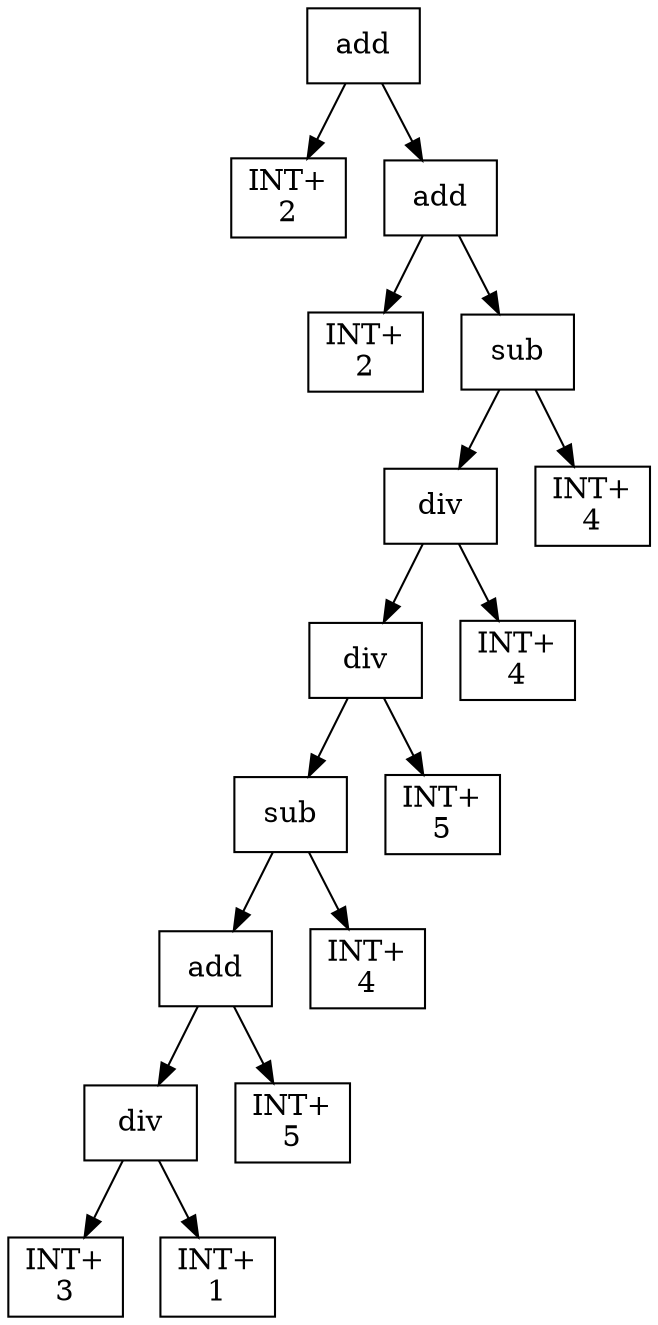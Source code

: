 digraph expr {
  node [shape=box];
  n1 [label="add"];
  n2 [label="INT+\n2"];
  n3 [label="add"];
  n4 [label="INT+\n2"];
  n5 [label="sub"];
  n6 [label="div"];
  n7 [label="div"];
  n8 [label="sub"];
  n9 [label="add"];
  n10 [label="div"];
  n11 [label="INT+\n3"];
  n12 [label="INT+\n1"];
  n10 -> n11;
  n10 -> n12;
  n13 [label="INT+\n5"];
  n9 -> n10;
  n9 -> n13;
  n14 [label="INT+\n4"];
  n8 -> n9;
  n8 -> n14;
  n15 [label="INT+\n5"];
  n7 -> n8;
  n7 -> n15;
  n16 [label="INT+\n4"];
  n6 -> n7;
  n6 -> n16;
  n17 [label="INT+\n4"];
  n5 -> n6;
  n5 -> n17;
  n3 -> n4;
  n3 -> n5;
  n1 -> n2;
  n1 -> n3;
}